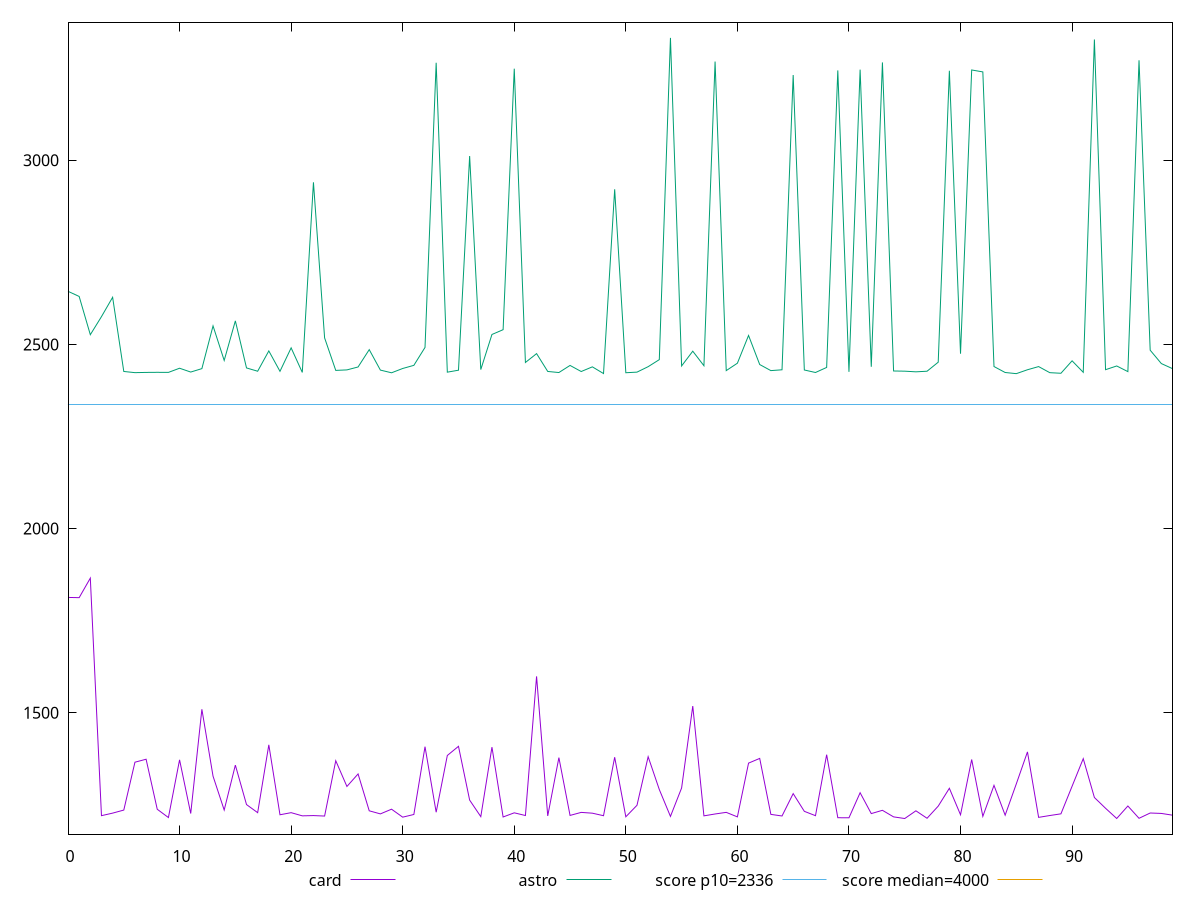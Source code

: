 reset

$card <<EOF
0 1813.0375
1 1812.4434999999999
2 1865.4750000000001
3 1220.5500000000002
4 1227.453
5 1235.721
6 1365.6989999999998
7 1373.763
8 1237.914
9 1215.462
10 1372.1369999999997
11 1226.397
12 1509.3539999999998
13 1327.7759999999998
14 1235.802
15 1357.788
16 1250.688
17 1228.671
18 1412.847
19 1222.9752
20 1228.692
21 1220.049
22 1220.772
23 1219.5059999999999
24 1369.71
25 1299.801
26 1333.803
27 1233.729
28 1225.3512
29 1238.1000000000001
30 1216.482
31 1223.763
32 1407.8100000000002
33 1229.904
34 1383.9336
35 1408.8300000000002
36 1262.841
37 1217.916
38 1406.6070000000002
39 1216.9679999999998
40 1228.2626999999998
41 1220.931
42 1598.7179999999998
43 1219.842
44 1378.098
45 1221.2069999999999
46 1229.424
47 1227.2985
48 1220.427
49 1379.22
50 1217.502
51 1248.6909
52 1380.558
53 1291.536
54 1218.51
55 1295.769
56 1518.136
57 1220.037
58 1225.095
59 1229.514
60 1217.244
61 1363.185
62 1375.998
63 1224.03
64 1219.6680000000001
65 1280.406
66 1232.313
67 1220.493
68 1386.176
69 1214.991
70 1214.739
71 1282.7759999999998
72 1226.1624000000002
73 1235.073
74 1217.268
75 1212.792
76 1233.723
77 1213.4879999999998
78 1246.413
79 1294.8939999999998
80 1222.953
81 1373.0430000000001
82 1218.609
83 1302.8409
84 1221.846
85 1306.815
86 1393.6589999999997
87 1215.927
88 1220.922
89 1225.503
91 1375.335
92 1269.8103
93 1240.596
94 1212.885
95 1246.788
96 1213.38
97 1227.768
98 1226.6009999999999
99 1221.8618999999999
EOF

$astro <<EOF
0 2644.156
1 2630.245
2 2526.3819999999996
3 2575.4460000000004
4 2627.9339999999997
5 2426.572
6 2423.3599999999997
7 2423.982
8 2424.241
9 2424.0249999999996
10 2435.3630000000003
11 2424.9700000000003
12 2434.26
13 2550.299
14 2456.4939999999997
15 2563.9629999999997
16 2436.1549999999997
17 2427.194
18 2482.3389999999995
19 2426.968
20 2490.6549999999997
21 2424.013
22 2940.1000000000004
23 2517.6889999999994
24 2429.4579999999996
25 2430.818
26 2438.7580000000003
27 2485.83
28 2430.2980000000002
29 2422.9610000000002
30 2434.6639999999998
31 2443.1800000000003
32 2491.839
33 3264.731
34 2424.679
35 2429.9900000000002
36 3011.4159999999997
37 2431.684
38 2526.9930000000004
39 2540.0869999999995
40 3248.642
41 2450.9689999999996
42 2475.057
43 2426.6009999999997
44 2423.6400000000003
45 2442.9649999999997
46 2426.4080000000004
47 2439.0889999999995
48 2420.941
49 2921.085
50 2423.1079999999993
51 2424.754
52 2439.5769999999998
53 2458.6609999999996
54 3332.186
55 2441.557
56 2481.6310000000003
57 2442.109
58 3267.979
59 2428.897
60 2448.9939999999997
61 2524.3369999999995
62 2445.3939999999993
63 2428.885
64 2431.125
65 3231.5060000000003
66 2430.586
67 2423.748
68 2437.512
69 3243.8630000000003
70 2425.5460000000003
71 3246.1639999999993
72 2439.228
73 3265.6810000000005
74 2427.8679999999995
75 2427.353
76 2425.581
77 2427.2239999999997
78 2451.7229999999995
79 3243.004
80 2474.7499999999995
81 3245.137
82 3239.862
83 2439.9880000000003
84 2423.767999999999
85 2420.6259999999997
86 2431.199
87 2439.8199999999997
88 2423.301
89 2421.6659999999997
90 2455.4869999999996
91 2424.2560000000003
92 3327.901
93 2431.413
94 2441.487
95 2426.155
96 3271.471
97 2484.3199999999997
98 2447.999
99 2434.2599999999993
EOF

set key outside below
set xrange [0:99]
set yrange [1170.40412:3374.5738800000004]
set trange [1170.40412:3374.5738800000004]
set terminal svg size 640, 520 enhanced background rgb 'white'
set output "report/report_00029_2021-02-24T13-36-40.390Z/first-contentful-paint/comparison/line/2_vs_3.svg"

plot $card title "card" with line, \
     $astro title "astro" with line, \
     2336 title "score p10=2336", \
     4000 title "score median=4000"

reset
